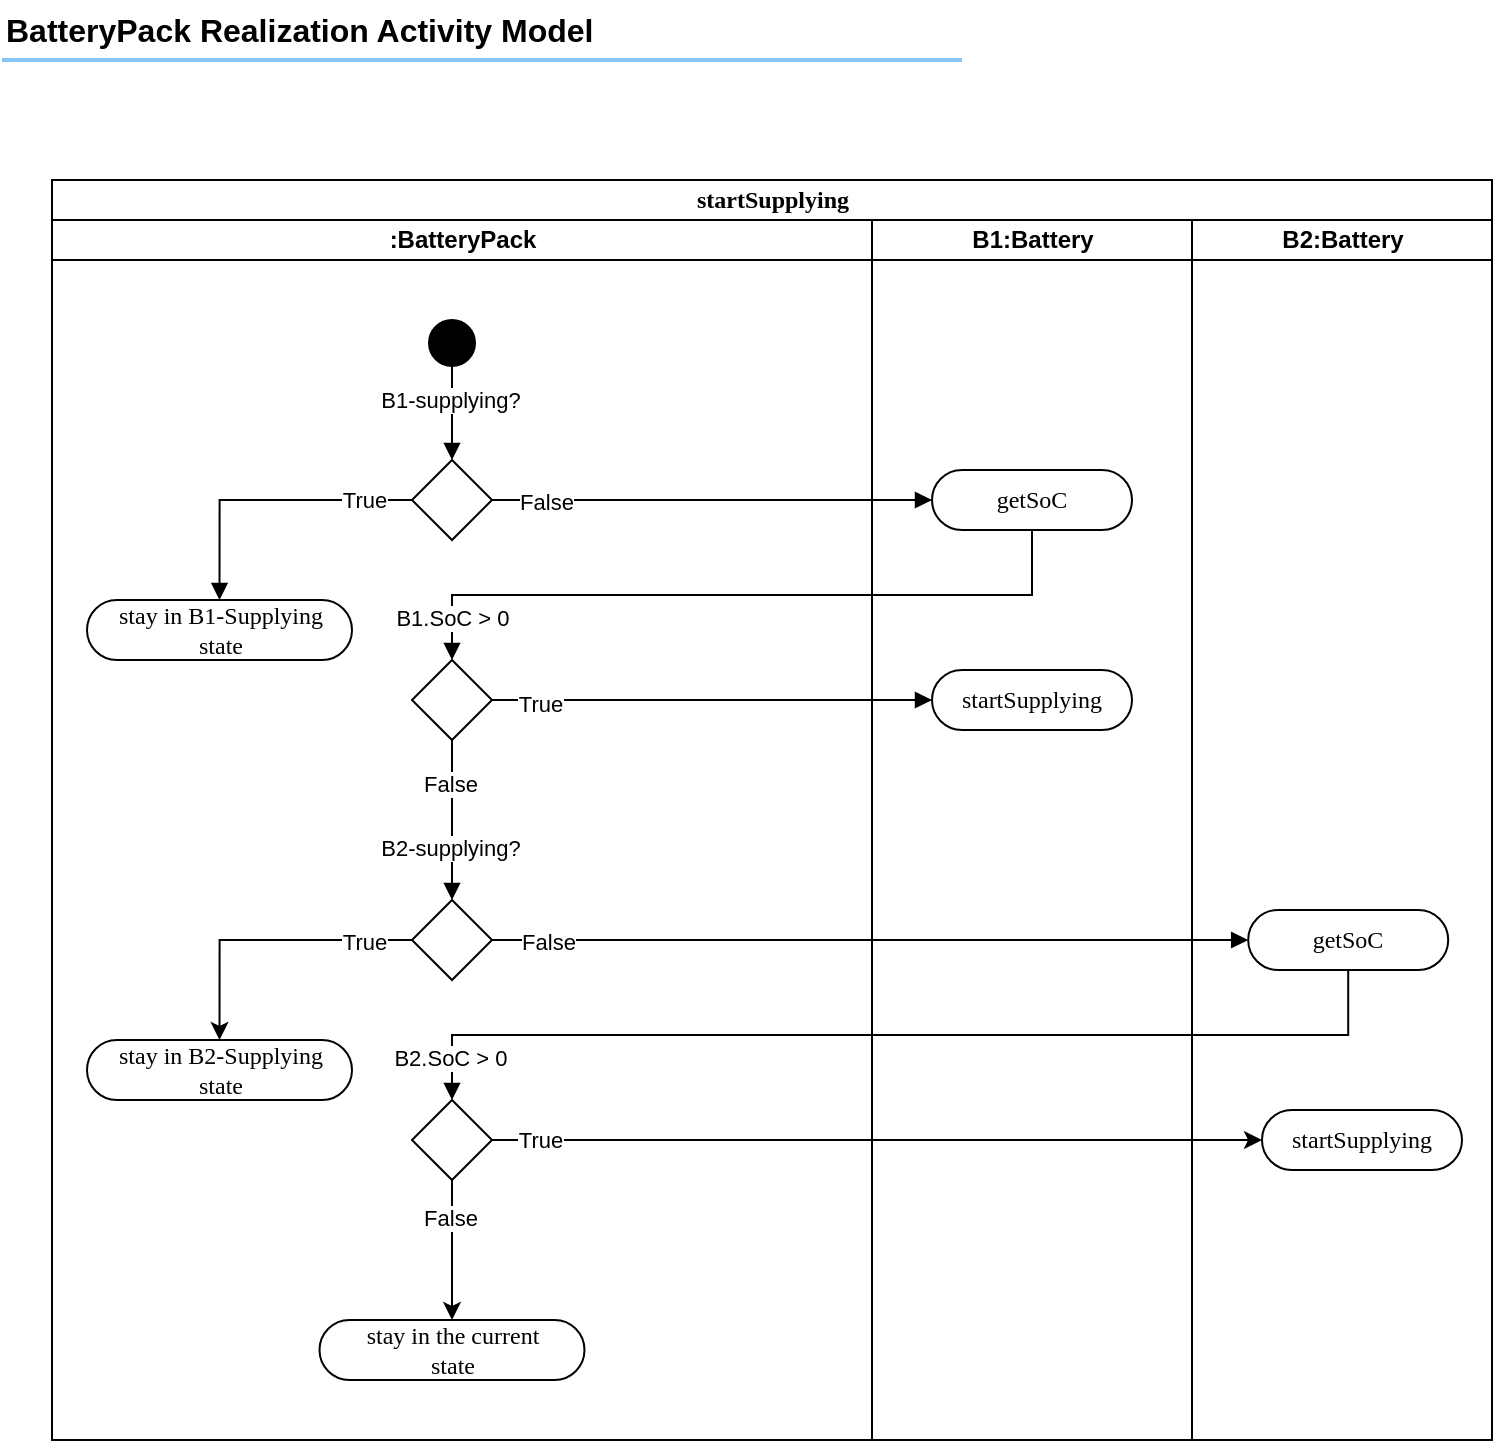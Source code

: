 <mxfile version="26.0.6">
  <diagram name="Page-1" id="sBnBKV62TEEhQ0wK_1BD">
    <mxGraphModel dx="1289" dy="690" grid="1" gridSize="10" guides="1" tooltips="1" connect="1" arrows="1" fold="1" page="1" pageScale="1" pageWidth="827" pageHeight="1169" math="0" shadow="0">
      <root>
        <mxCell id="0" />
        <mxCell id="1" parent="0" />
        <mxCell id="GsRPH901hTe72i3XddDU-1" value="&lt;b&gt;BatteryPack Realization Activity Model&lt;/b&gt;" style="text;fontSize=16;verticalAlign=middle;strokeColor=none;fillColor=none;whiteSpace=wrap;html=1;" vertex="1" parent="1">
          <mxGeometry x="40" y="40" width="500" height="30" as="geometry" />
        </mxCell>
        <mxCell id="GsRPH901hTe72i3XddDU-2" value="" style="dashed=0;shape=line;strokeWidth=2;noLabel=1;strokeColor=#0C8CF2;opacity=50;" vertex="1" parent="1">
          <mxGeometry x="40" y="65" width="480" height="10" as="geometry" />
        </mxCell>
        <mxCell id="GsRPH901hTe72i3XddDU-3" value="startSupplying" style="swimlane;html=1;childLayout=stackLayout;startSize=20;rounded=0;shadow=0;comic=0;labelBackgroundColor=none;strokeWidth=1;fontFamily=Verdana;fontSize=12;align=center;" vertex="1" parent="1">
          <mxGeometry x="65" y="130" width="720" height="630" as="geometry">
            <mxRectangle x="45" y="640" width="70" height="30" as="alternateBounds" />
          </mxGeometry>
        </mxCell>
        <mxCell id="GsRPH901hTe72i3XddDU-4" value=":BatteryPack" style="swimlane;html=1;startSize=20;" vertex="1" parent="GsRPH901hTe72i3XddDU-3">
          <mxGeometry y="20" width="410" height="610" as="geometry">
            <mxRectangle y="20" width="40" height="420" as="alternateBounds" />
          </mxGeometry>
        </mxCell>
        <mxCell id="GsRPH901hTe72i3XddDU-29" style="edgeStyle=orthogonalEdgeStyle;rounded=0;orthogonalLoop=1;jettySize=auto;html=1;entryX=0.5;entryY=0;entryDx=0;entryDy=0;endArrow=block;endFill=1;" edge="1" parent="GsRPH901hTe72i3XddDU-4" source="GsRPH901hTe72i3XddDU-25" target="GsRPH901hTe72i3XddDU-28">
          <mxGeometry relative="1" as="geometry" />
        </mxCell>
        <mxCell id="GsRPH901hTe72i3XddDU-30" value="B1-supplying?" style="edgeLabel;html=1;align=center;verticalAlign=middle;resizable=0;points=[];" vertex="1" connectable="0" parent="GsRPH901hTe72i3XddDU-29">
          <mxGeometry x="-0.277" y="-1" relative="1" as="geometry">
            <mxPoint as="offset" />
          </mxGeometry>
        </mxCell>
        <mxCell id="GsRPH901hTe72i3XddDU-25" value="" style="ellipse;whiteSpace=wrap;html=1;rounded=0;shadow=0;comic=0;labelBackgroundColor=none;strokeWidth=1;fillColor=#000000;fontFamily=Verdana;fontSize=12;align=center;" vertex="1" parent="GsRPH901hTe72i3XddDU-4">
          <mxGeometry x="188.5" y="50" width="23" height="23" as="geometry" />
        </mxCell>
        <mxCell id="GsRPH901hTe72i3XddDU-46" style="edgeStyle=orthogonalEdgeStyle;rounded=0;orthogonalLoop=1;jettySize=auto;html=1;entryX=0.5;entryY=0;entryDx=0;entryDy=0;endArrow=block;endFill=1;" edge="1" parent="GsRPH901hTe72i3XddDU-4" source="GsRPH901hTe72i3XddDU-28" target="GsRPH901hTe72i3XddDU-45">
          <mxGeometry relative="1" as="geometry" />
        </mxCell>
        <mxCell id="GsRPH901hTe72i3XddDU-47" value="True" style="edgeLabel;html=1;align=center;verticalAlign=middle;resizable=0;points=[];" vertex="1" connectable="0" parent="GsRPH901hTe72i3XddDU-46">
          <mxGeometry x="-0.663" relative="1" as="geometry">
            <mxPoint as="offset" />
          </mxGeometry>
        </mxCell>
        <mxCell id="GsRPH901hTe72i3XddDU-28" value="" style="rhombus;whiteSpace=wrap;html=1;" vertex="1" parent="GsRPH901hTe72i3XddDU-4">
          <mxGeometry x="180" y="120" width="40" height="40" as="geometry" />
        </mxCell>
        <mxCell id="GsRPH901hTe72i3XddDU-42" style="edgeStyle=orthogonalEdgeStyle;rounded=0;orthogonalLoop=1;jettySize=auto;html=1;entryX=0.5;entryY=0;entryDx=0;entryDy=0;endArrow=block;endFill=1;" edge="1" parent="GsRPH901hTe72i3XddDU-4" source="GsRPH901hTe72i3XddDU-33" target="GsRPH901hTe72i3XddDU-41">
          <mxGeometry relative="1" as="geometry" />
        </mxCell>
        <mxCell id="GsRPH901hTe72i3XddDU-43" value="False" style="edgeLabel;html=1;align=center;verticalAlign=middle;resizable=0;points=[];" vertex="1" connectable="0" parent="GsRPH901hTe72i3XddDU-42">
          <mxGeometry x="-0.45" y="-1" relative="1" as="geometry">
            <mxPoint as="offset" />
          </mxGeometry>
        </mxCell>
        <mxCell id="GsRPH901hTe72i3XddDU-44" value="B2-supplying?" style="edgeLabel;html=1;align=center;verticalAlign=middle;resizable=0;points=[];" vertex="1" connectable="0" parent="GsRPH901hTe72i3XddDU-42">
          <mxGeometry x="0.35" y="-1" relative="1" as="geometry">
            <mxPoint as="offset" />
          </mxGeometry>
        </mxCell>
        <mxCell id="GsRPH901hTe72i3XddDU-33" value="" style="rhombus;whiteSpace=wrap;html=1;" vertex="1" parent="GsRPH901hTe72i3XddDU-4">
          <mxGeometry x="180" y="220" width="40" height="40" as="geometry" />
        </mxCell>
        <mxCell id="GsRPH901hTe72i3XddDU-56" style="edgeStyle=orthogonalEdgeStyle;rounded=0;orthogonalLoop=1;jettySize=auto;html=1;entryX=0.5;entryY=0;entryDx=0;entryDy=0;" edge="1" parent="GsRPH901hTe72i3XddDU-4" source="GsRPH901hTe72i3XddDU-41" target="GsRPH901hTe72i3XddDU-55">
          <mxGeometry relative="1" as="geometry" />
        </mxCell>
        <mxCell id="GsRPH901hTe72i3XddDU-57" value="True" style="edgeLabel;html=1;align=center;verticalAlign=middle;resizable=0;points=[];" vertex="1" connectable="0" parent="GsRPH901hTe72i3XddDU-56">
          <mxGeometry x="-0.663" y="1" relative="1" as="geometry">
            <mxPoint as="offset" />
          </mxGeometry>
        </mxCell>
        <mxCell id="GsRPH901hTe72i3XddDU-41" value="" style="rhombus;whiteSpace=wrap;html=1;" vertex="1" parent="GsRPH901hTe72i3XddDU-4">
          <mxGeometry x="180" y="340" width="40" height="40" as="geometry" />
        </mxCell>
        <mxCell id="GsRPH901hTe72i3XddDU-45" value="stay in B1-Supplying&lt;div&gt;&amp;nbsp;state&amp;nbsp;&lt;/div&gt;" style="rounded=1;whiteSpace=wrap;html=1;shadow=0;comic=0;labelBackgroundColor=none;strokeWidth=1;fontFamily=Verdana;fontSize=12;align=center;arcSize=50;" vertex="1" parent="GsRPH901hTe72i3XddDU-4">
          <mxGeometry x="17.5" y="190" width="132.5" height="30" as="geometry" />
        </mxCell>
        <mxCell id="GsRPH901hTe72i3XddDU-61" style="edgeStyle=orthogonalEdgeStyle;rounded=0;orthogonalLoop=1;jettySize=auto;html=1;entryX=0.5;entryY=0;entryDx=0;entryDy=0;" edge="1" parent="GsRPH901hTe72i3XddDU-4" source="GsRPH901hTe72i3XddDU-50" target="GsRPH901hTe72i3XddDU-60">
          <mxGeometry relative="1" as="geometry" />
        </mxCell>
        <mxCell id="GsRPH901hTe72i3XddDU-62" value="False" style="edgeLabel;html=1;align=center;verticalAlign=middle;resizable=0;points=[];" vertex="1" connectable="0" parent="GsRPH901hTe72i3XddDU-61">
          <mxGeometry x="-0.467" y="-1" relative="1" as="geometry">
            <mxPoint as="offset" />
          </mxGeometry>
        </mxCell>
        <mxCell id="GsRPH901hTe72i3XddDU-50" value="" style="rhombus;whiteSpace=wrap;html=1;" vertex="1" parent="GsRPH901hTe72i3XddDU-4">
          <mxGeometry x="180" y="440" width="40" height="40" as="geometry" />
        </mxCell>
        <mxCell id="GsRPH901hTe72i3XddDU-55" value="stay in B2-Supplying&lt;div&gt;&amp;nbsp;state&amp;nbsp;&lt;/div&gt;" style="rounded=1;whiteSpace=wrap;html=1;shadow=0;comic=0;labelBackgroundColor=none;strokeWidth=1;fontFamily=Verdana;fontSize=12;align=center;arcSize=50;" vertex="1" parent="GsRPH901hTe72i3XddDU-4">
          <mxGeometry x="17.5" y="410" width="132.5" height="30" as="geometry" />
        </mxCell>
        <mxCell id="GsRPH901hTe72i3XddDU-60" value="stay in the current&lt;div&gt;&amp;nbsp;state&amp;nbsp;&lt;/div&gt;" style="rounded=1;whiteSpace=wrap;html=1;shadow=0;comic=0;labelBackgroundColor=none;strokeWidth=1;fontFamily=Verdana;fontSize=12;align=center;arcSize=50;" vertex="1" parent="GsRPH901hTe72i3XddDU-4">
          <mxGeometry x="133.75" y="550" width="132.5" height="30" as="geometry" />
        </mxCell>
        <mxCell id="GsRPH901hTe72i3XddDU-15" value="B1:Battery" style="swimlane;html=1;startSize=20;" vertex="1" parent="GsRPH901hTe72i3XddDU-3">
          <mxGeometry x="410" y="20" width="160" height="610" as="geometry" />
        </mxCell>
        <mxCell id="GsRPH901hTe72i3XddDU-16" value="getSoC" style="rounded=1;whiteSpace=wrap;html=1;shadow=0;comic=0;labelBackgroundColor=none;strokeWidth=1;fontFamily=Verdana;fontSize=12;align=center;arcSize=50;" vertex="1" parent="GsRPH901hTe72i3XddDU-15">
          <mxGeometry x="30" y="125" width="100" height="30" as="geometry" />
        </mxCell>
        <mxCell id="GsRPH901hTe72i3XddDU-37" value="startSupplying" style="rounded=1;whiteSpace=wrap;html=1;shadow=0;comic=0;labelBackgroundColor=none;strokeWidth=1;fontFamily=Verdana;fontSize=12;align=center;arcSize=50;" vertex="1" parent="GsRPH901hTe72i3XddDU-15">
          <mxGeometry x="30" y="225" width="100" height="30" as="geometry" />
        </mxCell>
        <mxCell id="GsRPH901hTe72i3XddDU-17" value="B2:Battery" style="swimlane;html=1;startSize=20;" vertex="1" parent="GsRPH901hTe72i3XddDU-3">
          <mxGeometry x="570" y="20" width="150" height="610" as="geometry">
            <mxRectangle x="570" y="20" width="40" height="1720" as="alternateBounds" />
          </mxGeometry>
        </mxCell>
        <mxCell id="GsRPH901hTe72i3XddDU-18" value="getSoC" style="rounded=1;whiteSpace=wrap;html=1;shadow=0;comic=0;labelBackgroundColor=none;strokeWidth=1;fontFamily=Verdana;fontSize=12;align=center;arcSize=50;" vertex="1" parent="GsRPH901hTe72i3XddDU-17">
          <mxGeometry x="28.1" y="345" width="100" height="30" as="geometry" />
        </mxCell>
        <mxCell id="GsRPH901hTe72i3XddDU-53" value="startSupplying" style="rounded=1;whiteSpace=wrap;html=1;shadow=0;comic=0;labelBackgroundColor=none;strokeWidth=1;fontFamily=Verdana;fontSize=12;align=center;arcSize=50;" vertex="1" parent="GsRPH901hTe72i3XddDU-17">
          <mxGeometry x="35" y="445" width="100" height="30" as="geometry" />
        </mxCell>
        <mxCell id="GsRPH901hTe72i3XddDU-31" style="edgeStyle=orthogonalEdgeStyle;rounded=0;orthogonalLoop=1;jettySize=auto;html=1;entryX=0;entryY=0.5;entryDx=0;entryDy=0;endArrow=block;endFill=1;" edge="1" parent="GsRPH901hTe72i3XddDU-3" source="GsRPH901hTe72i3XddDU-28" target="GsRPH901hTe72i3XddDU-16">
          <mxGeometry relative="1" as="geometry" />
        </mxCell>
        <mxCell id="GsRPH901hTe72i3XddDU-39" value="False" style="edgeLabel;html=1;align=center;verticalAlign=middle;resizable=0;points=[];" vertex="1" connectable="0" parent="GsRPH901hTe72i3XddDU-31">
          <mxGeometry x="-0.761" y="-1" relative="1" as="geometry">
            <mxPoint as="offset" />
          </mxGeometry>
        </mxCell>
        <mxCell id="GsRPH901hTe72i3XddDU-35" style="edgeStyle=orthogonalEdgeStyle;rounded=0;orthogonalLoop=1;jettySize=auto;html=1;entryX=0.5;entryY=0;entryDx=0;entryDy=0;exitX=0.5;exitY=1;exitDx=0;exitDy=0;endArrow=block;endFill=1;" edge="1" parent="GsRPH901hTe72i3XddDU-3" source="GsRPH901hTe72i3XddDU-16" target="GsRPH901hTe72i3XddDU-33">
          <mxGeometry relative="1" as="geometry" />
        </mxCell>
        <mxCell id="GsRPH901hTe72i3XddDU-36" value="B1.SoC &amp;gt; 0" style="edgeLabel;html=1;align=center;verticalAlign=middle;resizable=0;points=[];" vertex="1" connectable="0" parent="GsRPH901hTe72i3XddDU-35">
          <mxGeometry x="0.913" relative="1" as="geometry">
            <mxPoint y="-6" as="offset" />
          </mxGeometry>
        </mxCell>
        <mxCell id="GsRPH901hTe72i3XddDU-38" style="edgeStyle=orthogonalEdgeStyle;rounded=0;orthogonalLoop=1;jettySize=auto;html=1;entryX=0;entryY=0.5;entryDx=0;entryDy=0;endArrow=block;endFill=1;" edge="1" parent="GsRPH901hTe72i3XddDU-3" source="GsRPH901hTe72i3XddDU-33" target="GsRPH901hTe72i3XddDU-37">
          <mxGeometry relative="1" as="geometry" />
        </mxCell>
        <mxCell id="GsRPH901hTe72i3XddDU-40" value="True" style="edgeLabel;html=1;align=center;verticalAlign=middle;resizable=0;points=[];" vertex="1" connectable="0" parent="GsRPH901hTe72i3XddDU-38">
          <mxGeometry x="-0.788" y="-2" relative="1" as="geometry">
            <mxPoint as="offset" />
          </mxGeometry>
        </mxCell>
        <mxCell id="GsRPH901hTe72i3XddDU-49" style="edgeStyle=orthogonalEdgeStyle;rounded=0;orthogonalLoop=1;jettySize=auto;html=1;entryX=0;entryY=0.5;entryDx=0;entryDy=0;endArrow=block;endFill=1;" edge="1" parent="GsRPH901hTe72i3XddDU-3" source="GsRPH901hTe72i3XddDU-41" target="GsRPH901hTe72i3XddDU-18">
          <mxGeometry relative="1" as="geometry" />
        </mxCell>
        <mxCell id="GsRPH901hTe72i3XddDU-58" value="False" style="edgeLabel;html=1;align=center;verticalAlign=middle;resizable=0;points=[];" vertex="1" connectable="0" parent="GsRPH901hTe72i3XddDU-49">
          <mxGeometry x="-0.855" y="-1" relative="1" as="geometry">
            <mxPoint as="offset" />
          </mxGeometry>
        </mxCell>
        <mxCell id="GsRPH901hTe72i3XddDU-51" style="edgeStyle=orthogonalEdgeStyle;rounded=0;orthogonalLoop=1;jettySize=auto;html=1;entryX=0.5;entryY=0;entryDx=0;entryDy=0;exitX=0.5;exitY=1;exitDx=0;exitDy=0;endArrow=block;endFill=1;" edge="1" parent="GsRPH901hTe72i3XddDU-3" source="GsRPH901hTe72i3XddDU-18" target="GsRPH901hTe72i3XddDU-50">
          <mxGeometry relative="1" as="geometry" />
        </mxCell>
        <mxCell id="GsRPH901hTe72i3XddDU-52" value="B2.SoC &amp;gt; 0" style="edgeLabel;html=1;align=center;verticalAlign=middle;resizable=0;points=[];" vertex="1" connectable="0" parent="GsRPH901hTe72i3XddDU-51">
          <mxGeometry x="0.917" y="-1" relative="1" as="geometry">
            <mxPoint as="offset" />
          </mxGeometry>
        </mxCell>
        <mxCell id="GsRPH901hTe72i3XddDU-54" style="edgeStyle=orthogonalEdgeStyle;rounded=0;orthogonalLoop=1;jettySize=auto;html=1;entryX=0;entryY=0.5;entryDx=0;entryDy=0;" edge="1" parent="GsRPH901hTe72i3XddDU-3" source="GsRPH901hTe72i3XddDU-50" target="GsRPH901hTe72i3XddDU-53">
          <mxGeometry relative="1" as="geometry" />
        </mxCell>
        <mxCell id="GsRPH901hTe72i3XddDU-59" value="True" style="edgeLabel;html=1;align=center;verticalAlign=middle;resizable=0;points=[];" vertex="1" connectable="0" parent="GsRPH901hTe72i3XddDU-54">
          <mxGeometry x="-0.879" relative="1" as="geometry">
            <mxPoint as="offset" />
          </mxGeometry>
        </mxCell>
      </root>
    </mxGraphModel>
  </diagram>
</mxfile>
